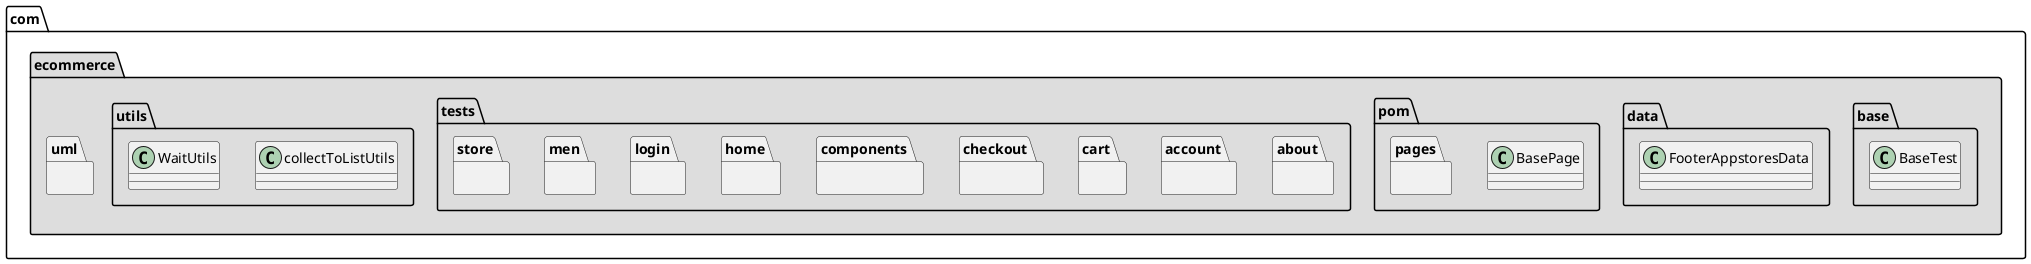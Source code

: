 @startuml

package com.ecommerce #DDDDDD {

package base  {
class BaseTest
}

package data {
class FooterAppstoresData
}

package pom {

class BasePage

package pages {}

}

package tests {
package about {}
package account {}
package cart {}
package checkout {}
package components {}
package home {}
package login {}
package men {}
package store {}

}
package utils {
class сollectToListUtils
class WaitUtils
}

package uml {

}

}

@enduml